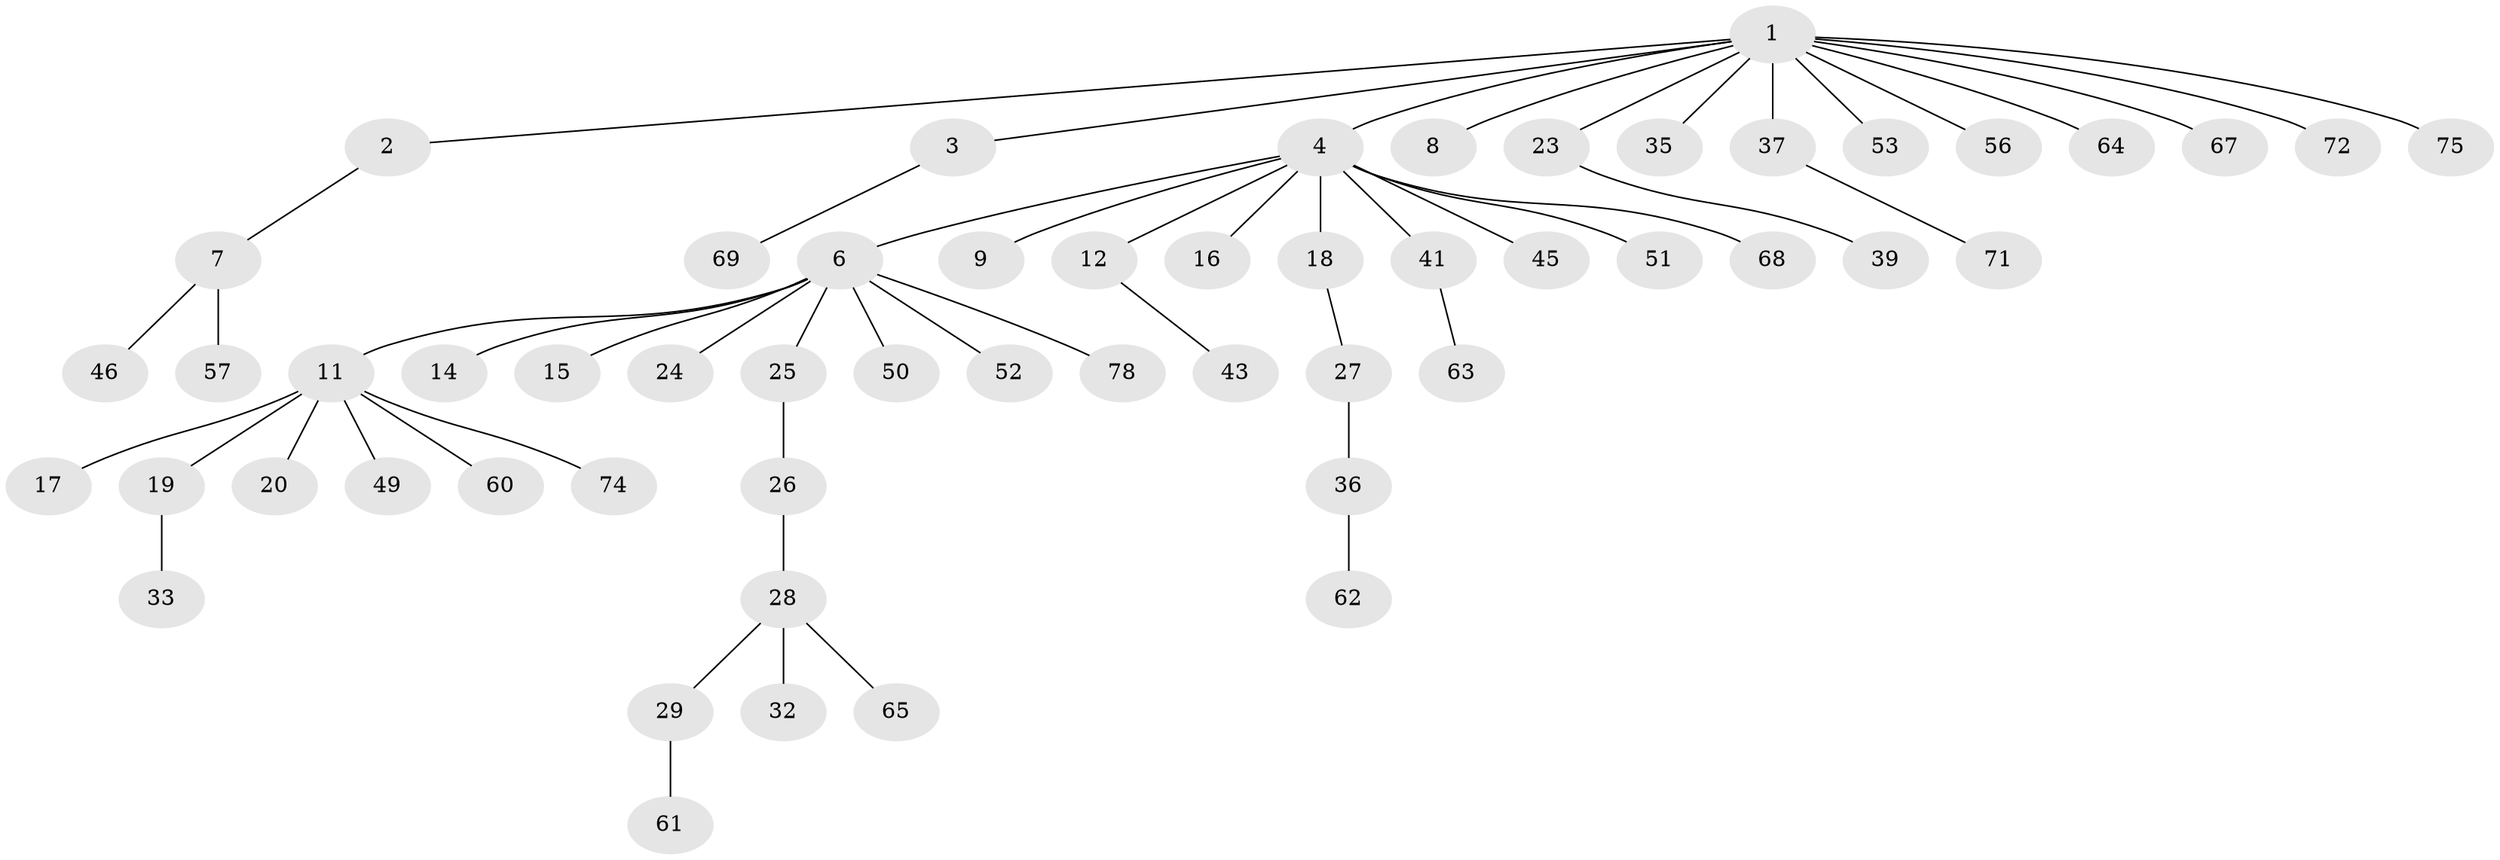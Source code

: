 // original degree distribution, {9: 0.038461538461538464, 3: 0.1282051282051282, 2: 0.20512820512820512, 1: 0.5897435897435898, 8: 0.01282051282051282, 6: 0.01282051282051282, 5: 0.01282051282051282}
// Generated by graph-tools (version 1.1) at 2025/11/02/27/25 16:11:13]
// undirected, 55 vertices, 54 edges
graph export_dot {
graph [start="1"]
  node [color=gray90,style=filled];
  1 [super="+13"];
  2 [super="+31"];
  3 [super="+38"];
  4 [super="+5"];
  6 [super="+21"];
  7 [super="+10"];
  8 [super="+30"];
  9;
  11 [super="+44"];
  12;
  14;
  15;
  16;
  17 [super="+22"];
  18 [super="+66"];
  19;
  20 [super="+54"];
  23 [super="+48"];
  24;
  25;
  26 [super="+34"];
  27 [super="+55"];
  28 [super="+40"];
  29 [super="+58"];
  32;
  33;
  35 [super="+42"];
  36 [super="+47"];
  37 [super="+70"];
  39;
  41 [super="+59"];
  43;
  45;
  46;
  49;
  50;
  51;
  52;
  53;
  56;
  57;
  60;
  61 [super="+73"];
  62 [super="+77"];
  63;
  64 [super="+76"];
  65;
  67;
  68;
  69;
  71;
  72;
  74;
  75;
  78;
  1 -- 2;
  1 -- 3;
  1 -- 4;
  1 -- 8;
  1 -- 35;
  1 -- 37;
  1 -- 56;
  1 -- 75;
  1 -- 64;
  1 -- 67;
  1 -- 53;
  1 -- 23;
  1 -- 72;
  2 -- 7;
  3 -- 69;
  4 -- 68;
  4 -- 6;
  4 -- 9;
  4 -- 41;
  4 -- 12;
  4 -- 45;
  4 -- 16;
  4 -- 18;
  4 -- 51;
  6 -- 11;
  6 -- 14;
  6 -- 15;
  6 -- 25;
  6 -- 50;
  6 -- 52;
  6 -- 78;
  6 -- 24;
  7 -- 57;
  7 -- 46;
  11 -- 17;
  11 -- 19;
  11 -- 20;
  11 -- 49;
  11 -- 60;
  11 -- 74;
  12 -- 43;
  18 -- 27;
  19 -- 33;
  23 -- 39;
  25 -- 26;
  26 -- 28;
  27 -- 36;
  28 -- 29;
  28 -- 32;
  28 -- 65;
  29 -- 61;
  36 -- 62;
  37 -- 71;
  41 -- 63;
}
